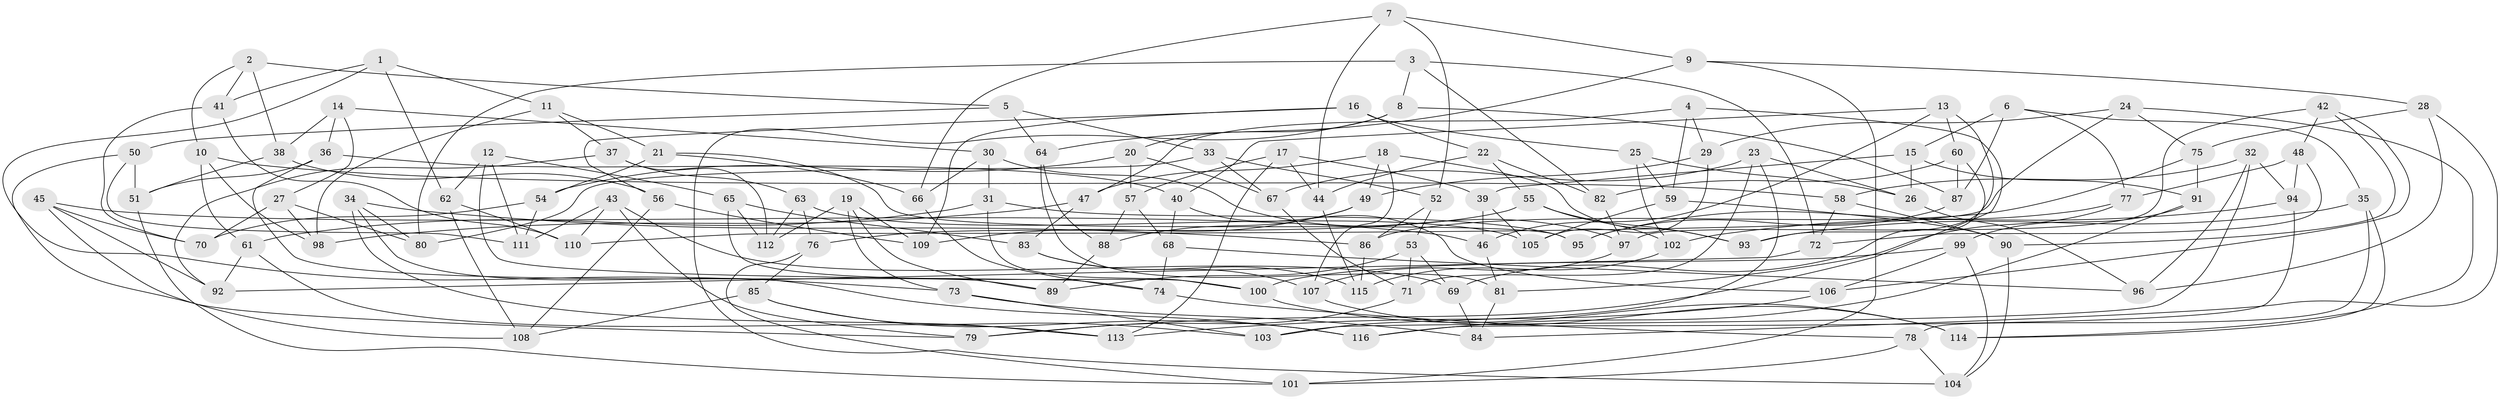 // coarse degree distribution, {9: 0.10869565217391304, 10: 0.08695652173913043, 6: 0.2391304347826087, 8: 0.043478260869565216, 11: 0.021739130434782608, 4: 0.30434782608695654, 17: 0.021739130434782608, 5: 0.06521739130434782, 12: 0.021739130434782608, 7: 0.06521739130434782, 3: 0.021739130434782608}
// Generated by graph-tools (version 1.1) at 2025/20/03/04/25 18:20:46]
// undirected, 116 vertices, 232 edges
graph export_dot {
graph [start="1"]
  node [color=gray90,style=filled];
  1;
  2;
  3;
  4;
  5;
  6;
  7;
  8;
  9;
  10;
  11;
  12;
  13;
  14;
  15;
  16;
  17;
  18;
  19;
  20;
  21;
  22;
  23;
  24;
  25;
  26;
  27;
  28;
  29;
  30;
  31;
  32;
  33;
  34;
  35;
  36;
  37;
  38;
  39;
  40;
  41;
  42;
  43;
  44;
  45;
  46;
  47;
  48;
  49;
  50;
  51;
  52;
  53;
  54;
  55;
  56;
  57;
  58;
  59;
  60;
  61;
  62;
  63;
  64;
  65;
  66;
  67;
  68;
  69;
  70;
  71;
  72;
  73;
  74;
  75;
  76;
  77;
  78;
  79;
  80;
  81;
  82;
  83;
  84;
  85;
  86;
  87;
  88;
  89;
  90;
  91;
  92;
  93;
  94;
  95;
  96;
  97;
  98;
  99;
  100;
  101;
  102;
  103;
  104;
  105;
  106;
  107;
  108;
  109;
  110;
  111;
  112;
  113;
  114;
  115;
  116;
  1 -- 73;
  1 -- 11;
  1 -- 62;
  1 -- 41;
  2 -- 10;
  2 -- 5;
  2 -- 38;
  2 -- 41;
  3 -- 80;
  3 -- 72;
  3 -- 82;
  3 -- 8;
  4 -- 29;
  4 -- 47;
  4 -- 79;
  4 -- 59;
  5 -- 33;
  5 -- 50;
  5 -- 64;
  6 -- 35;
  6 -- 87;
  6 -- 77;
  6 -- 15;
  7 -- 52;
  7 -- 66;
  7 -- 9;
  7 -- 44;
  8 -- 20;
  8 -- 104;
  8 -- 87;
  9 -- 101;
  9 -- 64;
  9 -- 28;
  10 -- 58;
  10 -- 61;
  10 -- 98;
  11 -- 98;
  11 -- 37;
  11 -- 21;
  12 -- 74;
  12 -- 62;
  12 -- 65;
  12 -- 111;
  13 -- 93;
  13 -- 60;
  13 -- 46;
  13 -- 40;
  14 -- 38;
  14 -- 27;
  14 -- 30;
  14 -- 36;
  15 -- 91;
  15 -- 39;
  15 -- 26;
  16 -- 25;
  16 -- 109;
  16 -- 56;
  16 -- 22;
  17 -- 57;
  17 -- 44;
  17 -- 113;
  17 -- 39;
  18 -- 47;
  18 -- 93;
  18 -- 107;
  18 -- 49;
  19 -- 112;
  19 -- 73;
  19 -- 89;
  19 -- 109;
  20 -- 54;
  20 -- 57;
  20 -- 67;
  21 -- 54;
  21 -- 95;
  21 -- 66;
  22 -- 44;
  22 -- 82;
  22 -- 55;
  23 -- 71;
  23 -- 103;
  23 -- 26;
  23 -- 67;
  24 -- 114;
  24 -- 29;
  24 -- 110;
  24 -- 75;
  25 -- 59;
  25 -- 102;
  25 -- 26;
  26 -- 96;
  27 -- 80;
  27 -- 98;
  27 -- 70;
  28 -- 75;
  28 -- 96;
  28 -- 84;
  29 -- 105;
  29 -- 49;
  30 -- 31;
  30 -- 66;
  30 -- 97;
  31 -- 61;
  31 -- 95;
  31 -- 100;
  32 -- 103;
  32 -- 58;
  32 -- 96;
  32 -- 94;
  33 -- 80;
  33 -- 52;
  33 -- 67;
  34 -- 113;
  34 -- 80;
  34 -- 116;
  34 -- 86;
  35 -- 93;
  35 -- 114;
  35 -- 78;
  36 -- 40;
  36 -- 89;
  36 -- 51;
  37 -- 63;
  37 -- 112;
  37 -- 92;
  38 -- 56;
  38 -- 51;
  39 -- 46;
  39 -- 105;
  40 -- 68;
  40 -- 106;
  41 -- 70;
  41 -- 110;
  42 -- 106;
  42 -- 48;
  42 -- 90;
  42 -- 97;
  43 -- 111;
  43 -- 69;
  43 -- 79;
  43 -- 110;
  44 -- 115;
  45 -- 70;
  45 -- 92;
  45 -- 108;
  45 -- 46;
  46 -- 81;
  47 -- 98;
  47 -- 83;
  48 -- 94;
  48 -- 77;
  48 -- 72;
  49 -- 88;
  49 -- 109;
  50 -- 51;
  50 -- 111;
  50 -- 79;
  51 -- 101;
  52 -- 53;
  52 -- 86;
  53 -- 69;
  53 -- 89;
  53 -- 71;
  54 -- 111;
  54 -- 70;
  55 -- 102;
  55 -- 76;
  55 -- 93;
  56 -- 108;
  56 -- 109;
  57 -- 68;
  57 -- 88;
  58 -- 90;
  58 -- 72;
  59 -- 105;
  59 -- 90;
  60 -- 69;
  60 -- 87;
  60 -- 82;
  61 -- 92;
  61 -- 113;
  62 -- 110;
  62 -- 108;
  63 -- 76;
  63 -- 112;
  63 -- 105;
  64 -- 81;
  64 -- 88;
  65 -- 100;
  65 -- 112;
  65 -- 83;
  66 -- 74;
  67 -- 71;
  68 -- 74;
  68 -- 96;
  69 -- 84;
  71 -- 79;
  72 -- 92;
  73 -- 84;
  73 -- 103;
  74 -- 78;
  75 -- 91;
  75 -- 86;
  76 -- 85;
  76 -- 101;
  77 -- 95;
  77 -- 81;
  78 -- 101;
  78 -- 104;
  81 -- 84;
  82 -- 97;
  83 -- 115;
  83 -- 107;
  85 -- 103;
  85 -- 108;
  85 -- 116;
  86 -- 115;
  87 -- 95;
  88 -- 89;
  90 -- 104;
  91 -- 99;
  91 -- 116;
  94 -- 116;
  94 -- 102;
  97 -- 107;
  99 -- 106;
  99 -- 104;
  99 -- 100;
  100 -- 114;
  102 -- 115;
  106 -- 113;
  107 -- 114;
}
